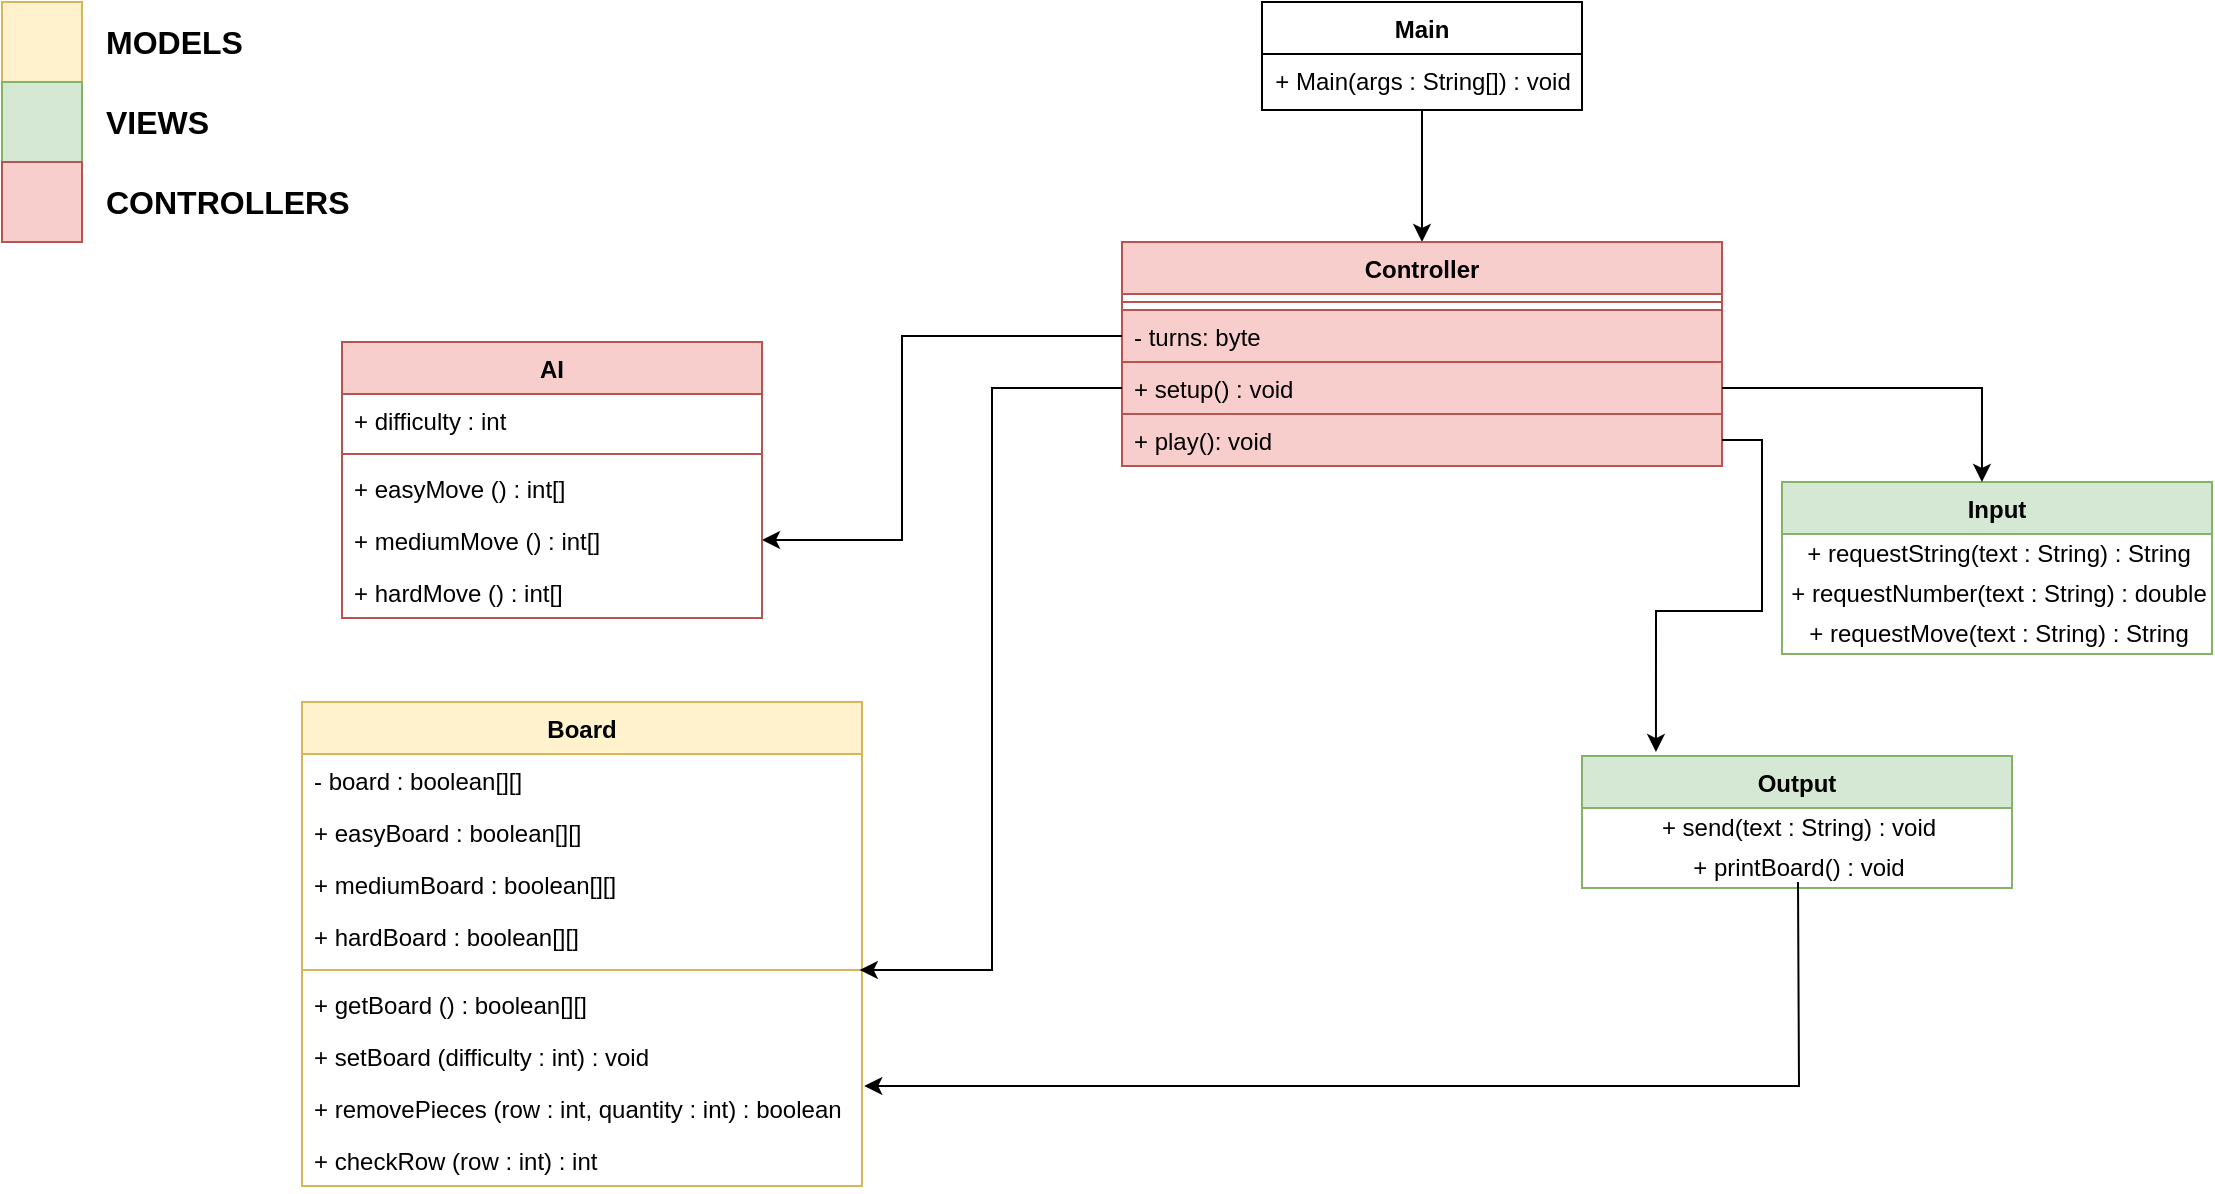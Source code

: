 <mxfile version="14.2.6" type="github">
  <diagram id="pWFZoJegDxwp1GIt3hyY" name="Page-1">
    <mxGraphModel dx="1422" dy="762" grid="1" gridSize="10" guides="1" tooltips="1" connect="1" arrows="1" fold="1" page="1" pageScale="1" pageWidth="1600" pageHeight="900" math="0" shadow="0">
      <root>
        <mxCell id="0" />
        <mxCell id="1" parent="0" />
        <mxCell id="A1Wu_YWmdqcW-C_5wV94-1" value="" style="rounded=0;whiteSpace=wrap;html=1;fillColor=#fff2cc;strokeColor=#d6b656;" parent="1" vertex="1">
          <mxGeometry x="40" y="40" width="40" height="40" as="geometry" />
        </mxCell>
        <mxCell id="A1Wu_YWmdqcW-C_5wV94-3" value="&lt;div&gt;&lt;b&gt;&lt;font style=&quot;font-size: 16px&quot;&gt;MODELS&lt;/font&gt;&lt;/b&gt;&lt;/div&gt;" style="text;html=1;strokeColor=none;fillColor=none;align=left;verticalAlign=middle;whiteSpace=wrap;rounded=0;" parent="1" vertex="1">
          <mxGeometry x="90" y="45" width="40" height="30" as="geometry" />
        </mxCell>
        <mxCell id="A1Wu_YWmdqcW-C_5wV94-15" value="" style="rounded=0;whiteSpace=wrap;html=1;fillColor=#d5e8d4;strokeColor=#82b366;" parent="1" vertex="1">
          <mxGeometry x="40" y="80" width="40" height="40" as="geometry" />
        </mxCell>
        <mxCell id="zS-g0ZhtimNW-YeYxml8-1" style="edgeStyle=orthogonalEdgeStyle;rounded=0;orthogonalLoop=1;jettySize=auto;html=1;" parent="1" source="D3gTaqkecf6DyPZ493wq-1" target="19lG_uVeL97vFgO-0xfy-1" edge="1">
          <mxGeometry relative="1" as="geometry" />
        </mxCell>
        <mxCell id="D3gTaqkecf6DyPZ493wq-1" value="Main" style="swimlane;fontStyle=1;align=center;verticalAlign=top;childLayout=stackLayout;horizontal=1;startSize=26;horizontalStack=0;resizeParent=1;resizeParentMax=0;resizeLast=0;collapsible=1;marginBottom=0;" parent="1" vertex="1">
          <mxGeometry x="670" y="40" width="160" height="54" as="geometry" />
        </mxCell>
        <mxCell id="D3gTaqkecf6DyPZ493wq-23" value="" style="rounded=0;whiteSpace=wrap;html=1;fillColor=#f8cecc;strokeColor=#b85450;" parent="1" vertex="1">
          <mxGeometry x="40" y="120" width="40" height="40" as="geometry" />
        </mxCell>
        <mxCell id="D3gTaqkecf6DyPZ493wq-24" value="&lt;div&gt;&lt;b&gt;&lt;font style=&quot;font-size: 16px&quot;&gt;CONTROLLERS&lt;/font&gt;&lt;/b&gt;&lt;/div&gt;" style="text;html=1;strokeColor=none;fillColor=none;align=left;verticalAlign=middle;whiteSpace=wrap;rounded=0;" parent="1" vertex="1">
          <mxGeometry x="90" y="125" width="40" height="30" as="geometry" />
        </mxCell>
        <mxCell id="D3gTaqkecf6DyPZ493wq-30" value="&lt;div&gt;&lt;b&gt;&lt;font style=&quot;font-size: 16px&quot;&gt;VIEWS&lt;/font&gt;&lt;/b&gt;&lt;/div&gt;" style="text;html=1;strokeColor=none;fillColor=none;align=left;verticalAlign=middle;whiteSpace=wrap;rounded=0;" parent="1" vertex="1">
          <mxGeometry x="90" y="85" width="40" height="30" as="geometry" />
        </mxCell>
        <mxCell id="D3gTaqkecf6DyPZ493wq-68" value="+ Main(args : String[]) : void&lt;br&gt;" style="text;html=1;align=center;verticalAlign=middle;resizable=0;points=[];autosize=1;" parent="1" vertex="1">
          <mxGeometry x="670" y="70" width="160" height="20" as="geometry" />
        </mxCell>
        <mxCell id="D3gTaqkecf6DyPZ493wq-71" value="Input" style="swimlane;fontStyle=1;align=center;verticalAlign=top;childLayout=stackLayout;horizontal=1;startSize=26;horizontalStack=0;resizeParent=1;resizeParentMax=0;resizeLast=0;collapsible=1;marginBottom=0;fillColor=#d5e8d4;strokeColor=#82b366;" parent="1" vertex="1">
          <mxGeometry x="930" y="280" width="215" height="86" as="geometry" />
        </mxCell>
        <mxCell id="D3gTaqkecf6DyPZ493wq-73" value="+ requestString(text : String) : String" style="text;html=1;align=center;verticalAlign=middle;resizable=0;points=[];autosize=1;" parent="D3gTaqkecf6DyPZ493wq-71" vertex="1">
          <mxGeometry y="26" width="215" height="20" as="geometry" />
        </mxCell>
        <mxCell id="D3gTaqkecf6DyPZ493wq-74" value="+ requestNumber(text : String) : double" style="text;html=1;align=center;verticalAlign=middle;resizable=0;points=[];autosize=1;" parent="D3gTaqkecf6DyPZ493wq-71" vertex="1">
          <mxGeometry y="46" width="215" height="20" as="geometry" />
        </mxCell>
        <mxCell id="D3gTaqkecf6DyPZ493wq-75" value="+ requestMove(text : String) : String" style="text;html=1;align=center;verticalAlign=middle;resizable=0;points=[];autosize=1;" parent="D3gTaqkecf6DyPZ493wq-71" vertex="1">
          <mxGeometry y="66" width="215" height="20" as="geometry" />
        </mxCell>
        <mxCell id="D3gTaqkecf6DyPZ493wq-77" value="Output" style="swimlane;fontStyle=1;align=center;verticalAlign=top;childLayout=stackLayout;horizontal=1;startSize=26;horizontalStack=0;resizeParent=1;resizeParentMax=0;resizeLast=0;collapsible=1;marginBottom=0;fillColor=#d5e8d4;strokeColor=#82b366;" parent="1" vertex="1">
          <mxGeometry x="830" y="417" width="215" height="66" as="geometry" />
        </mxCell>
        <mxCell id="D3gTaqkecf6DyPZ493wq-78" value="+ send(text : String) : void" style="text;html=1;align=center;verticalAlign=middle;resizable=0;points=[];autosize=1;" parent="D3gTaqkecf6DyPZ493wq-77" vertex="1">
          <mxGeometry y="26" width="215" height="20" as="geometry" />
        </mxCell>
        <mxCell id="D3gTaqkecf6DyPZ493wq-79" value="+ printBoard() : void" style="text;html=1;align=center;verticalAlign=middle;resizable=0;points=[];autosize=1;" parent="D3gTaqkecf6DyPZ493wq-77" vertex="1">
          <mxGeometry y="46" width="215" height="20" as="geometry" />
        </mxCell>
        <mxCell id="19lG_uVeL97vFgO-0xfy-1" value="Controller" style="swimlane;fontStyle=1;align=center;verticalAlign=top;childLayout=stackLayout;horizontal=1;startSize=26;horizontalStack=0;resizeParent=1;resizeParentMax=0;resizeLast=0;collapsible=1;marginBottom=0;fillColor=#f8cecc;strokeColor=#b85450;" parent="1" vertex="1">
          <mxGeometry x="600" y="160" width="300" height="112" as="geometry" />
        </mxCell>
        <mxCell id="19lG_uVeL97vFgO-0xfy-3" value="" style="line;strokeWidth=1;fillColor=#f8cecc;align=left;verticalAlign=middle;spacingTop=-1;spacingLeft=3;spacingRight=3;rotatable=0;labelPosition=right;points=[];portConstraint=eastwest;strokeColor=#b85450;" parent="19lG_uVeL97vFgO-0xfy-1" vertex="1">
          <mxGeometry y="26" width="300" height="8" as="geometry" />
        </mxCell>
        <mxCell id="19lG_uVeL97vFgO-0xfy-13" value="- turns: byte" style="text;strokeColor=#b85450;fillColor=#f8cecc;align=left;verticalAlign=top;spacingLeft=4;spacingRight=4;overflow=hidden;rotatable=0;points=[[0,0.5],[1,0.5]];portConstraint=eastwest;" parent="19lG_uVeL97vFgO-0xfy-1" vertex="1">
          <mxGeometry y="34" width="300" height="26" as="geometry" />
        </mxCell>
        <mxCell id="19lG_uVeL97vFgO-0xfy-11" value="+ setup() : void" style="text;strokeColor=#b85450;fillColor=#f8cecc;align=left;verticalAlign=top;spacingLeft=4;spacingRight=4;overflow=hidden;rotatable=0;points=[[0,0.5],[1,0.5]];portConstraint=eastwest;" parent="19lG_uVeL97vFgO-0xfy-1" vertex="1">
          <mxGeometry y="60" width="300" height="26" as="geometry" />
        </mxCell>
        <mxCell id="19lG_uVeL97vFgO-0xfy-7" value="+ play(): void" style="text;strokeColor=#b85450;fillColor=#f8cecc;align=left;verticalAlign=top;spacingLeft=4;spacingRight=4;overflow=hidden;rotatable=0;points=[[0,0.5],[1,0.5]];portConstraint=eastwest;" parent="19lG_uVeL97vFgO-0xfy-1" vertex="1">
          <mxGeometry y="86" width="300" height="26" as="geometry" />
        </mxCell>
        <mxCell id="AEPX8QQKVouvDzYkh4Kp-5" value="Board" style="swimlane;fontStyle=1;align=center;verticalAlign=top;childLayout=stackLayout;horizontal=1;startSize=26;horizontalStack=0;resizeParent=1;resizeParentMax=0;resizeLast=0;collapsible=1;marginBottom=0;fillColor=#fff2cc;strokeColor=#d6b656;" parent="1" vertex="1">
          <mxGeometry x="190" y="390" width="280" height="242" as="geometry" />
        </mxCell>
        <mxCell id="C1mRVRBlN4i9p-vz0eFi-1" value="- board : boolean[][]" style="text;strokeColor=none;fillColor=none;align=left;verticalAlign=top;spacingLeft=4;spacingRight=4;overflow=hidden;rotatable=0;points=[[0,0.5],[1,0.5]];portConstraint=eastwest;" parent="AEPX8QQKVouvDzYkh4Kp-5" vertex="1">
          <mxGeometry y="26" width="280" height="26" as="geometry" />
        </mxCell>
        <mxCell id="AEPX8QQKVouvDzYkh4Kp-9" value="+ easyBoard : boolean[][]" style="text;strokeColor=none;fillColor=none;align=left;verticalAlign=top;spacingLeft=4;spacingRight=4;overflow=hidden;rotatable=0;points=[[0,0.5],[1,0.5]];portConstraint=eastwest;" parent="AEPX8QQKVouvDzYkh4Kp-5" vertex="1">
          <mxGeometry y="52" width="280" height="26" as="geometry" />
        </mxCell>
        <mxCell id="AEPX8QQKVouvDzYkh4Kp-11" value="+ mediumBoard : boolean[][]" style="text;strokeColor=none;fillColor=none;align=left;verticalAlign=top;spacingLeft=4;spacingRight=4;overflow=hidden;rotatable=0;points=[[0,0.5],[1,0.5]];portConstraint=eastwest;" parent="AEPX8QQKVouvDzYkh4Kp-5" vertex="1">
          <mxGeometry y="78" width="280" height="26" as="geometry" />
        </mxCell>
        <mxCell id="AEPX8QQKVouvDzYkh4Kp-12" value="+ hardBoard : boolean[][]" style="text;strokeColor=none;fillColor=none;align=left;verticalAlign=top;spacingLeft=4;spacingRight=4;overflow=hidden;rotatable=0;points=[[0,0.5],[1,0.5]];portConstraint=eastwest;" parent="AEPX8QQKVouvDzYkh4Kp-5" vertex="1">
          <mxGeometry y="104" width="280" height="26" as="geometry" />
        </mxCell>
        <mxCell id="AEPX8QQKVouvDzYkh4Kp-7" value="" style="line;strokeWidth=1;fillColor=#fff2cc;align=left;verticalAlign=middle;spacingTop=-1;spacingLeft=3;spacingRight=3;rotatable=0;labelPosition=right;points=[];portConstraint=eastwest;strokeColor=#d6b656;" parent="AEPX8QQKVouvDzYkh4Kp-5" vertex="1">
          <mxGeometry y="130" width="280" height="8" as="geometry" />
        </mxCell>
        <mxCell id="C1mRVRBlN4i9p-vz0eFi-2" value="+ getBoard () : boolean[][]" style="text;fillColor=none;align=left;verticalAlign=top;spacingLeft=4;spacingRight=4;overflow=hidden;rotatable=0;points=[[0,0.5],[1,0.5]];portConstraint=eastwest;" parent="AEPX8QQKVouvDzYkh4Kp-5" vertex="1">
          <mxGeometry y="138" width="280" height="26" as="geometry" />
        </mxCell>
        <mxCell id="C1mRVRBlN4i9p-vz0eFi-3" value="+ setBoard (difficulty : int) : void" style="text;fillColor=none;align=left;verticalAlign=top;spacingLeft=4;spacingRight=4;overflow=hidden;rotatable=0;points=[[0,0.5],[1,0.5]];portConstraint=eastwest;" parent="AEPX8QQKVouvDzYkh4Kp-5" vertex="1">
          <mxGeometry y="164" width="280" height="26" as="geometry" />
        </mxCell>
        <mxCell id="C1mRVRBlN4i9p-vz0eFi-4" value="+ removePieces (row : int, quantity : int) : boolean" style="text;fillColor=none;align=left;verticalAlign=top;spacingLeft=4;spacingRight=4;overflow=hidden;rotatable=0;points=[[0,0.5],[1,0.5]];portConstraint=eastwest;" parent="AEPX8QQKVouvDzYkh4Kp-5" vertex="1">
          <mxGeometry y="190" width="280" height="26" as="geometry" />
        </mxCell>
        <mxCell id="9i2cDJY0z38_TuPA4WnP-1" value="+ checkRow (row : int) : int" style="text;fillColor=none;align=left;verticalAlign=top;spacingLeft=4;spacingRight=4;overflow=hidden;rotatable=0;points=[[0,0.5],[1,0.5]];portConstraint=eastwest;" vertex="1" parent="AEPX8QQKVouvDzYkh4Kp-5">
          <mxGeometry y="216" width="280" height="26" as="geometry" />
        </mxCell>
        <mxCell id="zS-g0ZhtimNW-YeYxml8-2" style="edgeStyle=orthogonalEdgeStyle;rounded=0;orthogonalLoop=1;jettySize=auto;html=1;entryX=1;entryY=0.5;entryDx=0;entryDy=0;" parent="1" source="19lG_uVeL97vFgO-0xfy-13" target="9i2cDJY0z38_TuPA4WnP-8" edge="1">
          <mxGeometry relative="1" as="geometry">
            <mxPoint x="450" y="259" as="targetPoint" />
            <Array as="points">
              <mxPoint x="490" y="207" />
              <mxPoint x="490" y="309" />
            </Array>
          </mxGeometry>
        </mxCell>
        <mxCell id="zS-g0ZhtimNW-YeYxml8-3" style="edgeStyle=orthogonalEdgeStyle;rounded=0;orthogonalLoop=1;jettySize=auto;html=1;entryX=0.996;entryY=-0.154;entryDx=0;entryDy=0;entryPerimeter=0;" parent="1" source="19lG_uVeL97vFgO-0xfy-11" target="C1mRVRBlN4i9p-vz0eFi-2" edge="1">
          <mxGeometry relative="1" as="geometry" />
        </mxCell>
        <mxCell id="zS-g0ZhtimNW-YeYxml8-4" style="edgeStyle=orthogonalEdgeStyle;rounded=0;orthogonalLoop=1;jettySize=auto;html=1;entryX=0.465;entryY=0;entryDx=0;entryDy=0;entryPerimeter=0;" parent="1" source="19lG_uVeL97vFgO-0xfy-11" target="D3gTaqkecf6DyPZ493wq-71" edge="1">
          <mxGeometry relative="1" as="geometry" />
        </mxCell>
        <mxCell id="zS-g0ZhtimNW-YeYxml8-5" style="edgeStyle=orthogonalEdgeStyle;rounded=0;orthogonalLoop=1;jettySize=auto;html=1;entryX=0.172;entryY=-0.03;entryDx=0;entryDy=0;entryPerimeter=0;" parent="1" source="19lG_uVeL97vFgO-0xfy-7" target="D3gTaqkecf6DyPZ493wq-77" edge="1">
          <mxGeometry relative="1" as="geometry">
            <mxPoint x="900" y="420" as="targetPoint" />
          </mxGeometry>
        </mxCell>
        <mxCell id="zS-g0ZhtimNW-YeYxml8-6" style="edgeStyle=orthogonalEdgeStyle;rounded=0;orthogonalLoop=1;jettySize=auto;html=1;entryX=1.004;entryY=0.077;entryDx=0;entryDy=0;entryPerimeter=0;" parent="1" target="C1mRVRBlN4i9p-vz0eFi-4" edge="1">
          <mxGeometry relative="1" as="geometry">
            <mxPoint x="938" y="480" as="sourcePoint" />
          </mxGeometry>
        </mxCell>
        <mxCell id="9i2cDJY0z38_TuPA4WnP-4" value="AI" style="swimlane;fontStyle=1;align=center;verticalAlign=top;childLayout=stackLayout;horizontal=1;startSize=26;horizontalStack=0;resizeParent=1;resizeParentMax=0;resizeLast=0;collapsible=1;marginBottom=0;fillColor=#f8cecc;strokeColor=#b85450;" vertex="1" parent="1">
          <mxGeometry x="210" y="210" width="210" height="138" as="geometry" />
        </mxCell>
        <mxCell id="9i2cDJY0z38_TuPA4WnP-5" value="+ difficulty : int" style="text;strokeColor=none;fillColor=none;align=left;verticalAlign=top;spacingLeft=4;spacingRight=4;overflow=hidden;rotatable=0;points=[[0,0.5],[1,0.5]];portConstraint=eastwest;" vertex="1" parent="9i2cDJY0z38_TuPA4WnP-4">
          <mxGeometry y="26" width="210" height="26" as="geometry" />
        </mxCell>
        <mxCell id="9i2cDJY0z38_TuPA4WnP-6" value="" style="line;strokeWidth=1;fillColor=#f8cecc;align=left;verticalAlign=middle;spacingTop=-1;spacingLeft=3;spacingRight=3;rotatable=0;labelPosition=right;points=[];portConstraint=eastwest;strokeColor=#b85450;" vertex="1" parent="9i2cDJY0z38_TuPA4WnP-4">
          <mxGeometry y="52" width="210" height="8" as="geometry" />
        </mxCell>
        <mxCell id="9i2cDJY0z38_TuPA4WnP-7" value="+ easyMove () : int[]" style="text;strokeColor=none;fillColor=none;align=left;verticalAlign=top;spacingLeft=4;spacingRight=4;overflow=hidden;rotatable=0;points=[[0,0.5],[1,0.5]];portConstraint=eastwest;" vertex="1" parent="9i2cDJY0z38_TuPA4WnP-4">
          <mxGeometry y="60" width="210" height="26" as="geometry" />
        </mxCell>
        <mxCell id="9i2cDJY0z38_TuPA4WnP-8" value="+ mediumMove () : int[]" style="text;strokeColor=none;fillColor=none;align=left;verticalAlign=top;spacingLeft=4;spacingRight=4;overflow=hidden;rotatable=0;points=[[0,0.5],[1,0.5]];portConstraint=eastwest;" vertex="1" parent="9i2cDJY0z38_TuPA4WnP-4">
          <mxGeometry y="86" width="210" height="26" as="geometry" />
        </mxCell>
        <mxCell id="9i2cDJY0z38_TuPA4WnP-9" value="+ hardMove () : int[]" style="text;strokeColor=none;fillColor=none;align=left;verticalAlign=top;spacingLeft=4;spacingRight=4;overflow=hidden;rotatable=0;points=[[0,0.5],[1,0.5]];portConstraint=eastwest;" vertex="1" parent="9i2cDJY0z38_TuPA4WnP-4">
          <mxGeometry y="112" width="210" height="26" as="geometry" />
        </mxCell>
      </root>
    </mxGraphModel>
  </diagram>
</mxfile>
